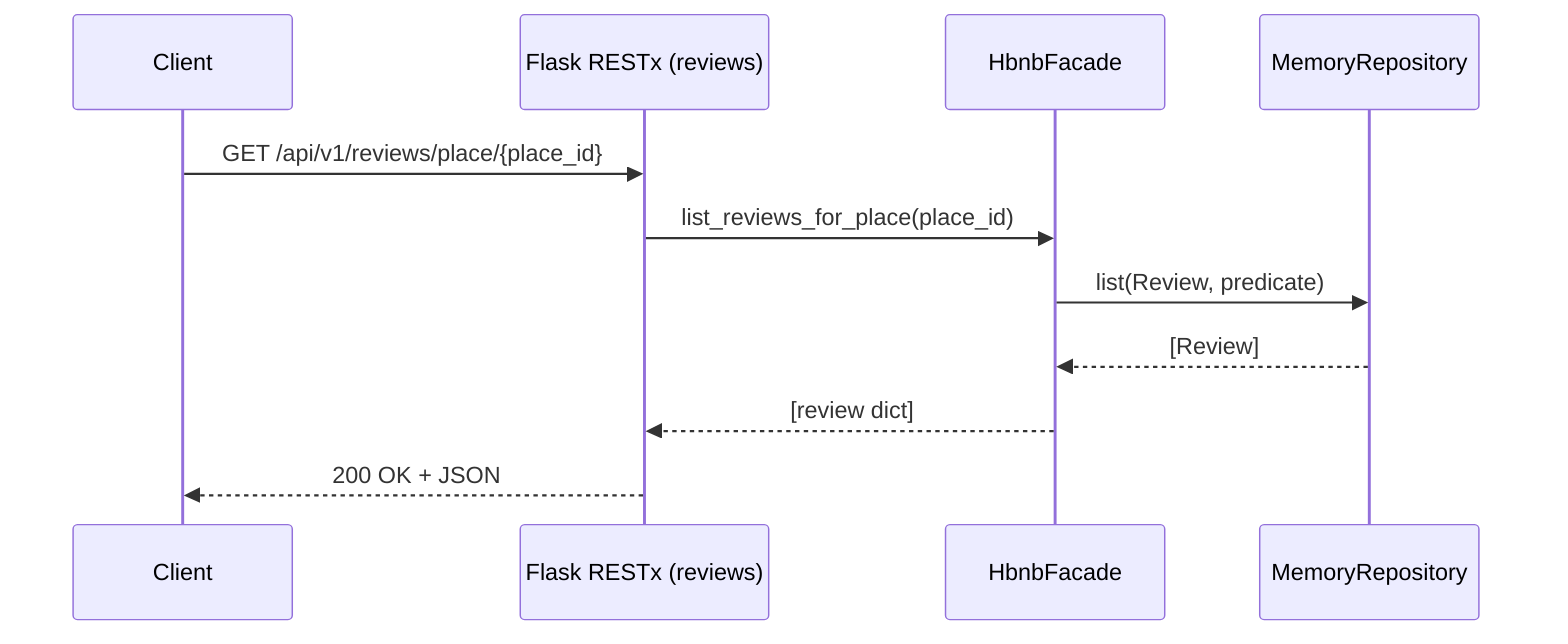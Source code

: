 sequenceDiagram
    participant C as Client
    participant API as Flask RESTx (reviews)
    participant F as HbnbFacade
    participant R as MemoryRepository

    C->>API: GET /api/v1/reviews/place/{place_id}
    API->>F: list_reviews_for_place(place_id)

    F->>R: list(Review, predicate)
    R-->>F: [Review]

    F-->>API: [review dict]
    API-->>C: 200 OK + JSON